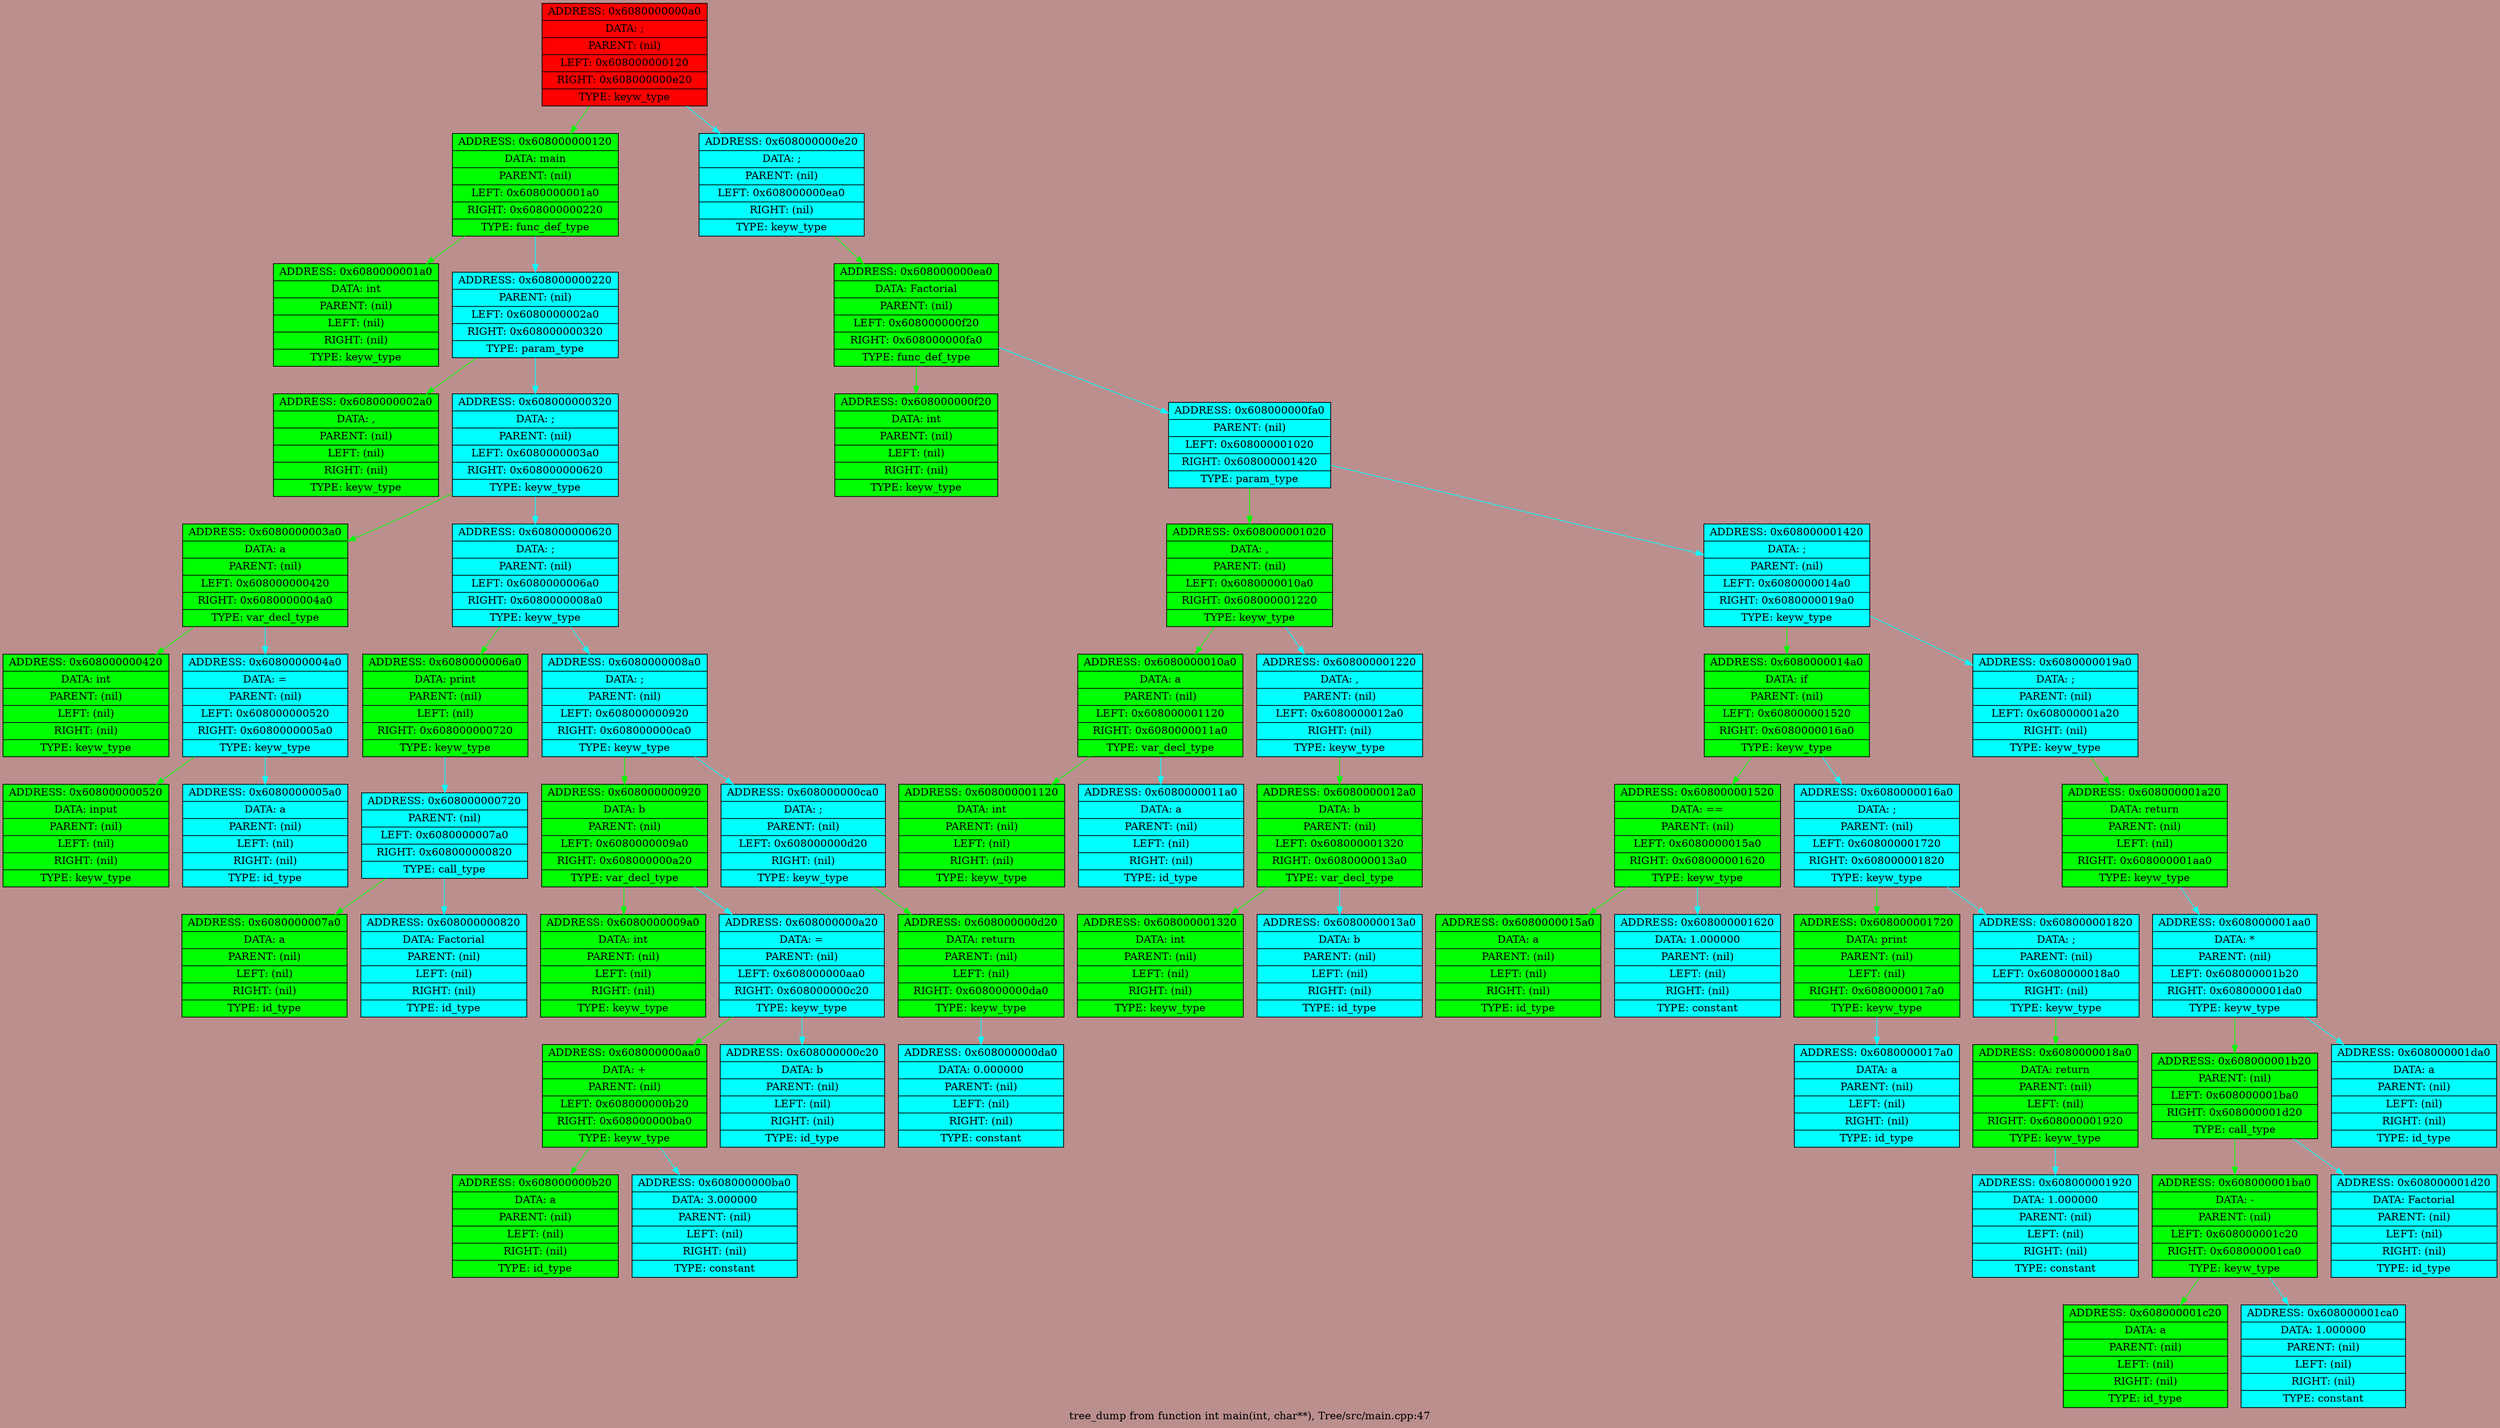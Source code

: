 digraph struct {bgcolor=RosyBrown rankdir = HR


label = "tree_dump from function int main(int, char**), Tree/src/main.cpp:47";
node0[shape=record, style=filled, fillcolor="red", label=" {ADDRESS: 0x6080000000a0 | DATA: ; | PARENT: (nil) | LEFT: 0x608000000120 | RIGHT: 0x608000000e20 | TYPE: keyw_type}"];
node0->node1 [color = "lime"];
node1[shape=record, style=filled, fillcolor="lime", label=" {ADDRESS: 0x608000000120 | DATA: main | PARENT: (nil) | LEFT: 0x6080000001a0 | RIGHT: 0x608000000220 | TYPE: func_def_type}"];
node1->node2 [color = "lime"];
node2[shape=record, style=filled, fillcolor="lime", label=" {ADDRESS: 0x6080000001a0 | DATA: int | PARENT: (nil) | LEFT: (nil) | RIGHT: (nil) | TYPE: keyw_type}"];
node1->node3 [color = "aqua"];
node3[shape=record, style=filled, fillcolor="aqua", label=" {ADDRESS: 0x608000000220 | PARENT: (nil) | LEFT: 0x6080000002a0 | RIGHT: 0x608000000320 | TYPE: param_type}"];
node3->node4 [color = "lime"];
node4[shape=record, style=filled, fillcolor="lime", label=" {ADDRESS: 0x6080000002a0 | DATA: , | PARENT: (nil) | LEFT: (nil) | RIGHT: (nil) | TYPE: keyw_type}"];
node3->node5 [color = "aqua"];
node5[shape=record, style=filled, fillcolor="aqua", label=" {ADDRESS: 0x608000000320 | DATA: ; | PARENT: (nil) | LEFT: 0x6080000003a0 | RIGHT: 0x608000000620 | TYPE: keyw_type}"];
node5->node6 [color = "lime"];
node6[shape=record, style=filled, fillcolor="lime", label=" {ADDRESS: 0x6080000003a0 | DATA: a | PARENT: (nil) | LEFT: 0x608000000420 | RIGHT: 0x6080000004a0 | TYPE: var_decl_type}"];
node6->node7 [color = "lime"];
node7[shape=record, style=filled, fillcolor="lime", label=" {ADDRESS: 0x608000000420 | DATA: int | PARENT: (nil) | LEFT: (nil) | RIGHT: (nil) | TYPE: keyw_type}"];
node6->node8 [color = "aqua"];
node8[shape=record, style=filled, fillcolor="aqua", label=" {ADDRESS: 0x6080000004a0 | DATA: = | PARENT: (nil) | LEFT: 0x608000000520 | RIGHT: 0x6080000005a0 | TYPE: keyw_type}"];
node8->node9 [color = "lime"];
node9[shape=record, style=filled, fillcolor="lime", label=" {ADDRESS: 0x608000000520 | DATA: input | PARENT: (nil) | LEFT: (nil) | RIGHT: (nil) | TYPE: keyw_type}"];
node8->node10 [color = "aqua"];
node10[shape=record, style=filled, fillcolor="aqua", label=" {ADDRESS: 0x6080000005a0 | DATA: a | PARENT: (nil) | LEFT: (nil) | RIGHT: (nil) | TYPE: id_type}"];
node5->node11 [color = "aqua"];
node11[shape=record, style=filled, fillcolor="aqua", label=" {ADDRESS: 0x608000000620 | DATA: ; | PARENT: (nil) | LEFT: 0x6080000006a0 | RIGHT: 0x6080000008a0 | TYPE: keyw_type}"];
node11->node12 [color = "lime"];
node12[shape=record, style=filled, fillcolor="lime", label=" {ADDRESS: 0x6080000006a0 | DATA: print | PARENT: (nil) | LEFT: (nil) | RIGHT: 0x608000000720 | TYPE: keyw_type}"];
node12->node13 [color = "aqua"];
node13[shape=record, style=filled, fillcolor="aqua", label=" {ADDRESS: 0x608000000720 | PARENT: (nil) | LEFT: 0x6080000007a0 | RIGHT: 0x608000000820 | TYPE: call_type}"];
node13->node14 [color = "lime"];
node14[shape=record, style=filled, fillcolor="lime", label=" {ADDRESS: 0x6080000007a0 | DATA: a | PARENT: (nil) | LEFT: (nil) | RIGHT: (nil) | TYPE: id_type}"];
node13->node15 [color = "aqua"];
node15[shape=record, style=filled, fillcolor="aqua", label=" {ADDRESS: 0x608000000820 | DATA: Factorial | PARENT: (nil) | LEFT: (nil) | RIGHT: (nil) | TYPE: id_type}"];
node11->node16 [color = "aqua"];
node16[shape=record, style=filled, fillcolor="aqua", label=" {ADDRESS: 0x6080000008a0 | DATA: ; | PARENT: (nil) | LEFT: 0x608000000920 | RIGHT: 0x608000000ca0 | TYPE: keyw_type}"];
node16->node17 [color = "lime"];
node17[shape=record, style=filled, fillcolor="lime", label=" {ADDRESS: 0x608000000920 | DATA: b | PARENT: (nil) | LEFT: 0x6080000009a0 | RIGHT: 0x608000000a20 | TYPE: var_decl_type}"];
node17->node18 [color = "lime"];
node18[shape=record, style=filled, fillcolor="lime", label=" {ADDRESS: 0x6080000009a0 | DATA: int | PARENT: (nil) | LEFT: (nil) | RIGHT: (nil) | TYPE: keyw_type}"];
node17->node19 [color = "aqua"];
node19[shape=record, style=filled, fillcolor="aqua", label=" {ADDRESS: 0x608000000a20 | DATA: = | PARENT: (nil) | LEFT: 0x608000000aa0 | RIGHT: 0x608000000c20 | TYPE: keyw_type}"];
node19->node20 [color = "lime"];
node20[shape=record, style=filled, fillcolor="lime", label=" {ADDRESS: 0x608000000aa0 | DATA: + | PARENT: (nil) | LEFT: 0x608000000b20 | RIGHT: 0x608000000ba0 | TYPE: keyw_type}"];
node20->node21 [color = "lime"];
node21[shape=record, style=filled, fillcolor="lime", label=" {ADDRESS: 0x608000000b20 | DATA: a | PARENT: (nil) | LEFT: (nil) | RIGHT: (nil) | TYPE: id_type}"];
node20->node22 [color = "aqua"];
node22[shape=record, style=filled, fillcolor="aqua", label=" {ADDRESS: 0x608000000ba0 | DATA: 3.000000 | PARENT: (nil) | LEFT: (nil) | RIGHT: (nil) | TYPE: constant}"];
node19->node23 [color = "aqua"];
node23[shape=record, style=filled, fillcolor="aqua", label=" {ADDRESS: 0x608000000c20 | DATA: b | PARENT: (nil) | LEFT: (nil) | RIGHT: (nil) | TYPE: id_type}"];
node16->node24 [color = "aqua"];
node24[shape=record, style=filled, fillcolor="aqua", label=" {ADDRESS: 0x608000000ca0 | DATA: ; | PARENT: (nil) | LEFT: 0x608000000d20 | RIGHT: (nil) | TYPE: keyw_type}"];
node24->node25 [color = "lime"];
node25[shape=record, style=filled, fillcolor="lime", label=" {ADDRESS: 0x608000000d20 | DATA: return | PARENT: (nil) | LEFT: (nil) | RIGHT: 0x608000000da0 | TYPE: keyw_type}"];
node25->node26 [color = "aqua"];
node26[shape=record, style=filled, fillcolor="aqua", label=" {ADDRESS: 0x608000000da0 | DATA: 0.000000 | PARENT: (nil) | LEFT: (nil) | RIGHT: (nil) | TYPE: constant}"];
node0->node27 [color = "aqua"];
node27[shape=record, style=filled, fillcolor="aqua", label=" {ADDRESS: 0x608000000e20 | DATA: ; | PARENT: (nil) | LEFT: 0x608000000ea0 | RIGHT: (nil) | TYPE: keyw_type}"];
node27->node28 [color = "lime"];
node28[shape=record, style=filled, fillcolor="lime", label=" {ADDRESS: 0x608000000ea0 | DATA: Factorial | PARENT: (nil) | LEFT: 0x608000000f20 | RIGHT: 0x608000000fa0 | TYPE: func_def_type}"];
node28->node29 [color = "lime"];
node29[shape=record, style=filled, fillcolor="lime", label=" {ADDRESS: 0x608000000f20 | DATA: int | PARENT: (nil) | LEFT: (nil) | RIGHT: (nil) | TYPE: keyw_type}"];
node28->node30 [color = "aqua"];
node30[shape=record, style=filled, fillcolor="aqua", label=" {ADDRESS: 0x608000000fa0 | PARENT: (nil) | LEFT: 0x608000001020 | RIGHT: 0x608000001420 | TYPE: param_type}"];
node30->node31 [color = "lime"];
node31[shape=record, style=filled, fillcolor="lime", label=" {ADDRESS: 0x608000001020 | DATA: , | PARENT: (nil) | LEFT: 0x6080000010a0 | RIGHT: 0x608000001220 | TYPE: keyw_type}"];
node31->node32 [color = "lime"];
node32[shape=record, style=filled, fillcolor="lime", label=" {ADDRESS: 0x6080000010a0 | DATA: a | PARENT: (nil) | LEFT: 0x608000001120 | RIGHT: 0x6080000011a0 | TYPE: var_decl_type}"];
node32->node33 [color = "lime"];
node33[shape=record, style=filled, fillcolor="lime", label=" {ADDRESS: 0x608000001120 | DATA: int | PARENT: (nil) | LEFT: (nil) | RIGHT: (nil) | TYPE: keyw_type}"];
node32->node34 [color = "aqua"];
node34[shape=record, style=filled, fillcolor="aqua", label=" {ADDRESS: 0x6080000011a0 | DATA: a | PARENT: (nil) | LEFT: (nil) | RIGHT: (nil) | TYPE: id_type}"];
node31->node35 [color = "aqua"];
node35[shape=record, style=filled, fillcolor="aqua", label=" {ADDRESS: 0x608000001220 | DATA: , | PARENT: (nil) | LEFT: 0x6080000012a0 | RIGHT: (nil) | TYPE: keyw_type}"];
node35->node36 [color = "lime"];
node36[shape=record, style=filled, fillcolor="lime", label=" {ADDRESS: 0x6080000012a0 | DATA: b | PARENT: (nil) | LEFT: 0x608000001320 | RIGHT: 0x6080000013a0 | TYPE: var_decl_type}"];
node36->node37 [color = "lime"];
node37[shape=record, style=filled, fillcolor="lime", label=" {ADDRESS: 0x608000001320 | DATA: int | PARENT: (nil) | LEFT: (nil) | RIGHT: (nil) | TYPE: keyw_type}"];
node36->node38 [color = "aqua"];
node38[shape=record, style=filled, fillcolor="aqua", label=" {ADDRESS: 0x6080000013a0 | DATA: b | PARENT: (nil) | LEFT: (nil) | RIGHT: (nil) | TYPE: id_type}"];
node30->node39 [color = "aqua"];
node39[shape=record, style=filled, fillcolor="aqua", label=" {ADDRESS: 0x608000001420 | DATA: ; | PARENT: (nil) | LEFT: 0x6080000014a0 | RIGHT: 0x6080000019a0 | TYPE: keyw_type}"];
node39->node40 [color = "lime"];
node40[shape=record, style=filled, fillcolor="lime", label=" {ADDRESS: 0x6080000014a0 | DATA: if | PARENT: (nil) | LEFT: 0x608000001520 | RIGHT: 0x6080000016a0 | TYPE: keyw_type}"];
node40->node41 [color = "lime"];
node41[shape=record, style=filled, fillcolor="lime", label=" {ADDRESS: 0x608000001520 | DATA: == | PARENT: (nil) | LEFT: 0x6080000015a0 | RIGHT: 0x608000001620 | TYPE: keyw_type}"];
node41->node42 [color = "lime"];
node42[shape=record, style=filled, fillcolor="lime", label=" {ADDRESS: 0x6080000015a0 | DATA: a | PARENT: (nil) | LEFT: (nil) | RIGHT: (nil) | TYPE: id_type}"];
node41->node43 [color = "aqua"];
node43[shape=record, style=filled, fillcolor="aqua", label=" {ADDRESS: 0x608000001620 | DATA: 1.000000 | PARENT: (nil) | LEFT: (nil) | RIGHT: (nil) | TYPE: constant}"];
node40->node44 [color = "aqua"];
node44[shape=record, style=filled, fillcolor="aqua", label=" {ADDRESS: 0x6080000016a0 | DATA: ; | PARENT: (nil) | LEFT: 0x608000001720 | RIGHT: 0x608000001820 | TYPE: keyw_type}"];
node44->node45 [color = "lime"];
node45[shape=record, style=filled, fillcolor="lime", label=" {ADDRESS: 0x608000001720 | DATA: print | PARENT: (nil) | LEFT: (nil) | RIGHT: 0x6080000017a0 | TYPE: keyw_type}"];
node45->node46 [color = "aqua"];
node46[shape=record, style=filled, fillcolor="aqua", label=" {ADDRESS: 0x6080000017a0 | DATA: a | PARENT: (nil) | LEFT: (nil) | RIGHT: (nil) | TYPE: id_type}"];
node44->node47 [color = "aqua"];
node47[shape=record, style=filled, fillcolor="aqua", label=" {ADDRESS: 0x608000001820 | DATA: ; | PARENT: (nil) | LEFT: 0x6080000018a0 | RIGHT: (nil) | TYPE: keyw_type}"];
node47->node48 [color = "lime"];
node48[shape=record, style=filled, fillcolor="lime", label=" {ADDRESS: 0x6080000018a0 | DATA: return | PARENT: (nil) | LEFT: (nil) | RIGHT: 0x608000001920 | TYPE: keyw_type}"];
node48->node49 [color = "aqua"];
node49[shape=record, style=filled, fillcolor="aqua", label=" {ADDRESS: 0x608000001920 | DATA: 1.000000 | PARENT: (nil) | LEFT: (nil) | RIGHT: (nil) | TYPE: constant}"];
node39->node50 [color = "aqua"];
node50[shape=record, style=filled, fillcolor="aqua", label=" {ADDRESS: 0x6080000019a0 | DATA: ; | PARENT: (nil) | LEFT: 0x608000001a20 | RIGHT: (nil) | TYPE: keyw_type}"];
node50->node51 [color = "lime"];
node51[shape=record, style=filled, fillcolor="lime", label=" {ADDRESS: 0x608000001a20 | DATA: return | PARENT: (nil) | LEFT: (nil) | RIGHT: 0x608000001aa0 | TYPE: keyw_type}"];
node51->node52 [color = "aqua"];
node52[shape=record, style=filled, fillcolor="aqua", label=" {ADDRESS: 0x608000001aa0 | DATA: * | PARENT: (nil) | LEFT: 0x608000001b20 | RIGHT: 0x608000001da0 | TYPE: keyw_type}"];
node52->node53 [color = "lime"];
node53[shape=record, style=filled, fillcolor="lime", label=" {ADDRESS: 0x608000001b20 | PARENT: (nil) | LEFT: 0x608000001ba0 | RIGHT: 0x608000001d20 | TYPE: call_type}"];
node53->node54 [color = "lime"];
node54[shape=record, style=filled, fillcolor="lime", label=" {ADDRESS: 0x608000001ba0 | DATA: - | PARENT: (nil) | LEFT: 0x608000001c20 | RIGHT: 0x608000001ca0 | TYPE: keyw_type}"];
node54->node55 [color = "lime"];
node55[shape=record, style=filled, fillcolor="lime", label=" {ADDRESS: 0x608000001c20 | DATA: a | PARENT: (nil) | LEFT: (nil) | RIGHT: (nil) | TYPE: id_type}"];
node54->node56 [color = "aqua"];
node56[shape=record, style=filled, fillcolor="aqua", label=" {ADDRESS: 0x608000001ca0 | DATA: 1.000000 | PARENT: (nil) | LEFT: (nil) | RIGHT: (nil) | TYPE: constant}"];
node53->node57 [color = "aqua"];
node57[shape=record, style=filled, fillcolor="aqua", label=" {ADDRESS: 0x608000001d20 | DATA: Factorial | PARENT: (nil) | LEFT: (nil) | RIGHT: (nil) | TYPE: id_type}"];
node52->node58 [color = "aqua"];
node58[shape=record, style=filled, fillcolor="aqua", label=" {ADDRESS: 0x608000001da0 | DATA: a | PARENT: (nil) | LEFT: (nil) | RIGHT: (nil) | TYPE: id_type}"];


}